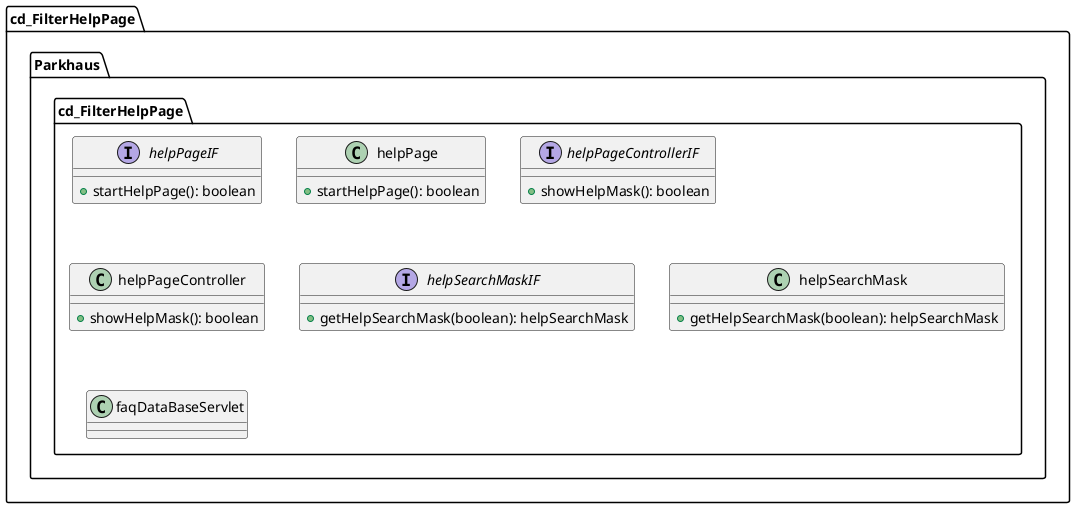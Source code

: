 @startuml
'https://plantuml.com/class-diagram

package cd_FilterHelpPage {

    package Parkhaus {

        package cd_FilterHelpPage {


             interface helpPageIF {
                 + startHelpPage(): boolean
             }

             class helpPage {
                 + startHelpPage(): boolean
             }


             interface helpPageControllerIF {
                 + showHelpMask(): boolean
             }

             class helpPageController {
                 + showHelpMask(): boolean
             }


             interface helpSearchMaskIF {
                 + getHelpSearchMask(boolean): helpSearchMask
                 'Up to debate and change Lukas 21.05.21
             }

             class helpSearchMask {
                 + getHelpSearchMask(boolean): helpSearchMask
             }


             class faqDataBaseServlet


         }

    }

@enduml